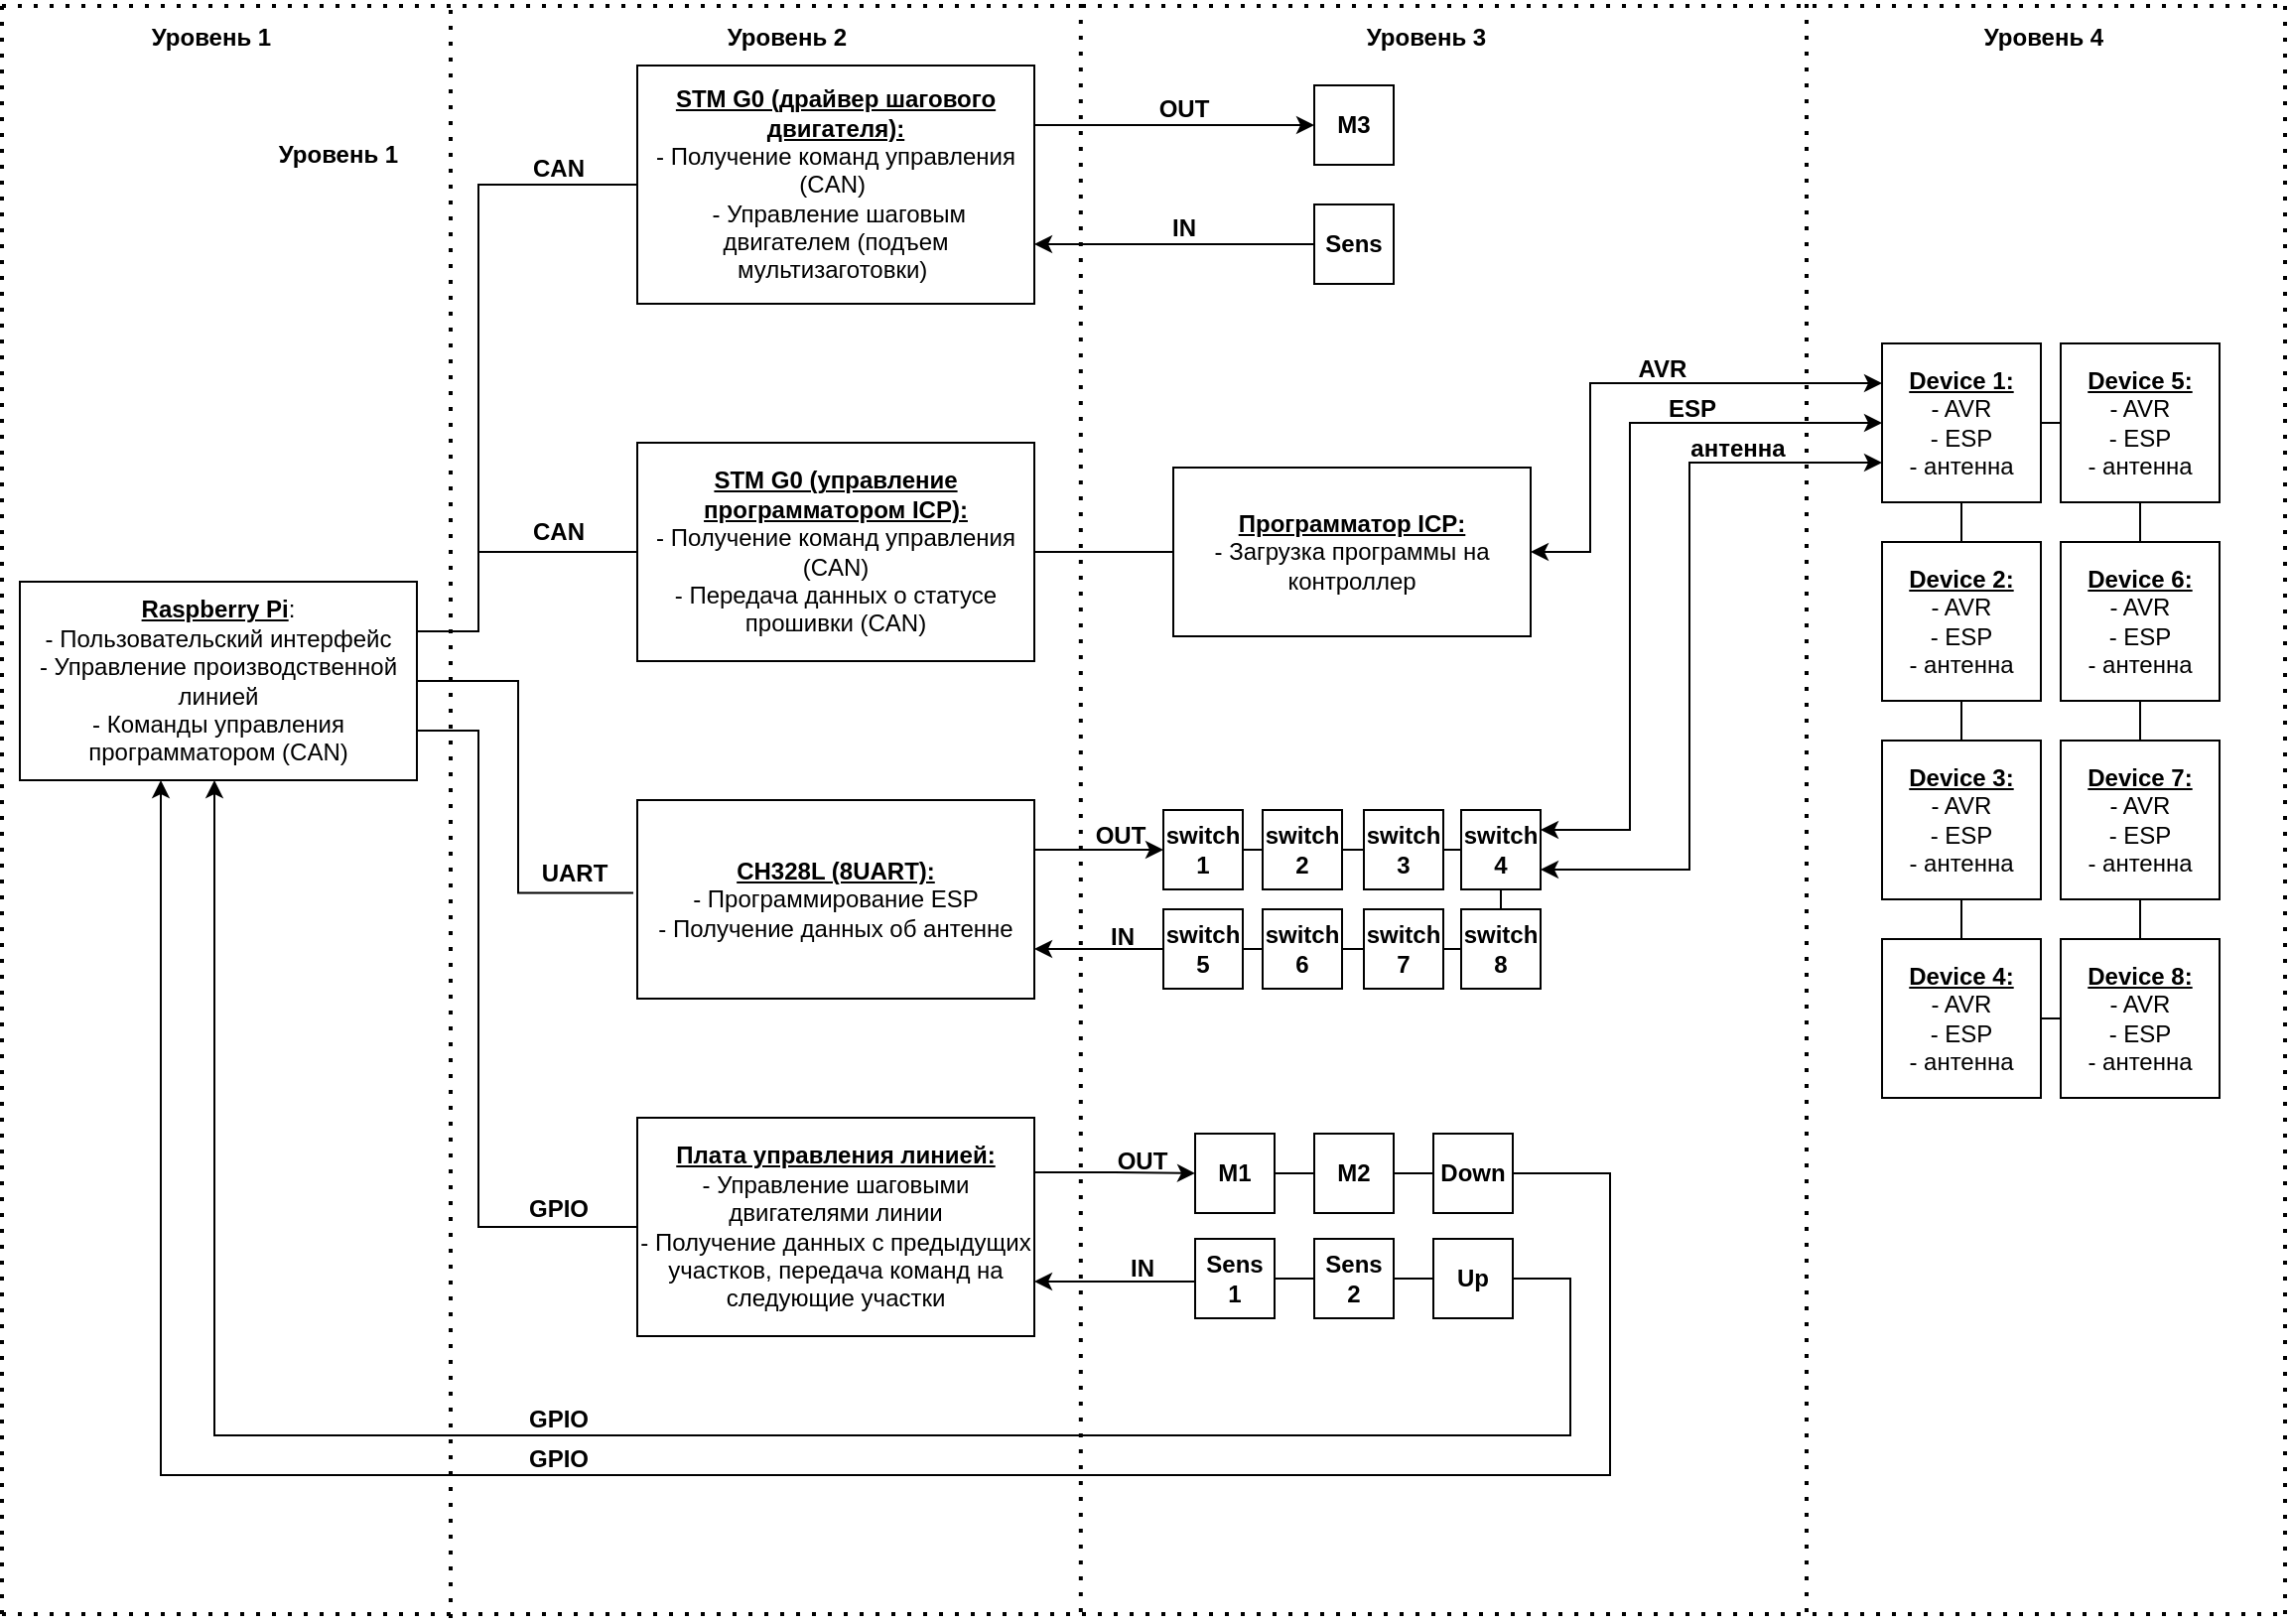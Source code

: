 <mxfile version="24.3.1" type="github">
  <diagram name="Страница — 1" id="FMfTdgro5tbyeO14SIyf">
    <mxGraphModel dx="1631" dy="931" grid="1" gridSize="10" guides="1" tooltips="1" connect="1" arrows="1" fold="1" page="1" pageScale="1" pageWidth="1169" pageHeight="827" math="0" shadow="0">
      <root>
        <mxCell id="0" />
        <mxCell id="1" parent="0" />
        <mxCell id="ljvDQ73Js9TkoyDWwZD--116" style="edgeStyle=orthogonalEdgeStyle;rounded=0;orthogonalLoop=1;jettySize=auto;html=1;exitX=1;exitY=0.5;exitDx=0;exitDy=0;entryX=0;entryY=0.5;entryDx=0;entryDy=0;endArrow=none;endFill=0;" edge="1" parent="1" source="ljvDQ73Js9TkoyDWwZD--1" target="ljvDQ73Js9TkoyDWwZD--5">
          <mxGeometry relative="1" as="geometry" />
        </mxCell>
        <mxCell id="ljvDQ73Js9TkoyDWwZD--1" value="&lt;b&gt;&lt;u&gt;Device 1:&lt;/u&gt;&lt;/b&gt;&lt;br&gt;- AVR&lt;br&gt;- ESP&lt;br&gt;- антенна" style="whiteSpace=wrap;html=1;aspect=fixed;" vertex="1" parent="1">
          <mxGeometry x="957" y="180" width="80" height="80" as="geometry" />
        </mxCell>
        <mxCell id="ljvDQ73Js9TkoyDWwZD--123" style="edgeStyle=orthogonalEdgeStyle;rounded=0;orthogonalLoop=1;jettySize=auto;html=1;exitX=0.5;exitY=0;exitDx=0;exitDy=0;entryX=0.5;entryY=1;entryDx=0;entryDy=0;endArrow=none;endFill=0;" edge="1" parent="1" source="ljvDQ73Js9TkoyDWwZD--2" target="ljvDQ73Js9TkoyDWwZD--1">
          <mxGeometry relative="1" as="geometry" />
        </mxCell>
        <mxCell id="ljvDQ73Js9TkoyDWwZD--2" value="&lt;b&gt;&lt;u&gt;Device 2:&lt;/u&gt;&lt;/b&gt;&lt;br&gt;- AVR&lt;br&gt;- ESP&lt;br&gt;- антенна" style="whiteSpace=wrap;html=1;aspect=fixed;" vertex="1" parent="1">
          <mxGeometry x="957" y="280" width="80" height="80" as="geometry" />
        </mxCell>
        <mxCell id="ljvDQ73Js9TkoyDWwZD--122" style="edgeStyle=orthogonalEdgeStyle;rounded=0;orthogonalLoop=1;jettySize=auto;html=1;exitX=0.5;exitY=0;exitDx=0;exitDy=0;entryX=0.5;entryY=1;entryDx=0;entryDy=0;endArrow=none;endFill=0;" edge="1" parent="1" source="ljvDQ73Js9TkoyDWwZD--3" target="ljvDQ73Js9TkoyDWwZD--2">
          <mxGeometry relative="1" as="geometry" />
        </mxCell>
        <mxCell id="ljvDQ73Js9TkoyDWwZD--3" value="&lt;b&gt;&lt;u&gt;Device 3:&lt;/u&gt;&lt;/b&gt;&lt;br&gt;- AVR&lt;br&gt;- ESP&lt;br&gt;- антенна" style="whiteSpace=wrap;html=1;aspect=fixed;" vertex="1" parent="1">
          <mxGeometry x="957" y="380" width="80" height="80" as="geometry" />
        </mxCell>
        <mxCell id="ljvDQ73Js9TkoyDWwZD--121" style="edgeStyle=orthogonalEdgeStyle;rounded=0;orthogonalLoop=1;jettySize=auto;html=1;exitX=0.5;exitY=0;exitDx=0;exitDy=0;entryX=0.5;entryY=1;entryDx=0;entryDy=0;endArrow=none;endFill=0;" edge="1" parent="1" source="ljvDQ73Js9TkoyDWwZD--4" target="ljvDQ73Js9TkoyDWwZD--3">
          <mxGeometry relative="1" as="geometry" />
        </mxCell>
        <mxCell id="ljvDQ73Js9TkoyDWwZD--4" value="&lt;b&gt;&lt;u&gt;Device 4:&lt;/u&gt;&lt;/b&gt;&lt;br&gt;- AVR&lt;br&gt;- ESP&lt;br&gt;- антенна" style="whiteSpace=wrap;html=1;aspect=fixed;" vertex="1" parent="1">
          <mxGeometry x="957" y="480" width="80" height="80" as="geometry" />
        </mxCell>
        <mxCell id="ljvDQ73Js9TkoyDWwZD--117" style="edgeStyle=orthogonalEdgeStyle;rounded=0;orthogonalLoop=1;jettySize=auto;html=1;exitX=0.5;exitY=1;exitDx=0;exitDy=0;entryX=0.5;entryY=0;entryDx=0;entryDy=0;endArrow=none;endFill=0;" edge="1" parent="1" source="ljvDQ73Js9TkoyDWwZD--5" target="ljvDQ73Js9TkoyDWwZD--6">
          <mxGeometry relative="1" as="geometry" />
        </mxCell>
        <mxCell id="ljvDQ73Js9TkoyDWwZD--5" value="&lt;b&gt;&lt;u&gt;Device 5:&lt;/u&gt;&lt;/b&gt;&lt;br&gt;- AVR&lt;br&gt;- ESP&lt;br&gt;- антенна" style="whiteSpace=wrap;html=1;aspect=fixed;" vertex="1" parent="1">
          <mxGeometry x="1047" y="180" width="80" height="80" as="geometry" />
        </mxCell>
        <mxCell id="ljvDQ73Js9TkoyDWwZD--118" style="edgeStyle=orthogonalEdgeStyle;rounded=0;orthogonalLoop=1;jettySize=auto;html=1;exitX=0.5;exitY=1;exitDx=0;exitDy=0;entryX=0.5;entryY=0;entryDx=0;entryDy=0;endArrow=none;endFill=0;" edge="1" parent="1" source="ljvDQ73Js9TkoyDWwZD--6" target="ljvDQ73Js9TkoyDWwZD--7">
          <mxGeometry relative="1" as="geometry" />
        </mxCell>
        <mxCell id="ljvDQ73Js9TkoyDWwZD--6" value="&lt;b&gt;&lt;u&gt;Device 6:&lt;/u&gt;&lt;/b&gt;&lt;br&gt;- AVR&lt;br&gt;- ESP&lt;br&gt;- антенна" style="whiteSpace=wrap;html=1;aspect=fixed;" vertex="1" parent="1">
          <mxGeometry x="1047" y="280" width="80" height="80" as="geometry" />
        </mxCell>
        <mxCell id="ljvDQ73Js9TkoyDWwZD--119" style="edgeStyle=orthogonalEdgeStyle;rounded=0;orthogonalLoop=1;jettySize=auto;html=1;exitX=0.5;exitY=1;exitDx=0;exitDy=0;entryX=0.5;entryY=0;entryDx=0;entryDy=0;endArrow=none;endFill=0;" edge="1" parent="1" source="ljvDQ73Js9TkoyDWwZD--7" target="ljvDQ73Js9TkoyDWwZD--8">
          <mxGeometry relative="1" as="geometry" />
        </mxCell>
        <mxCell id="ljvDQ73Js9TkoyDWwZD--7" value="&lt;b&gt;&lt;u&gt;Device 7:&lt;/u&gt;&lt;/b&gt;&lt;br&gt;- AVR&lt;br&gt;- ESP&lt;br&gt;- антенна" style="whiteSpace=wrap;html=1;aspect=fixed;" vertex="1" parent="1">
          <mxGeometry x="1047" y="380" width="80" height="80" as="geometry" />
        </mxCell>
        <mxCell id="ljvDQ73Js9TkoyDWwZD--120" style="edgeStyle=orthogonalEdgeStyle;rounded=0;orthogonalLoop=1;jettySize=auto;html=1;exitX=0;exitY=0.5;exitDx=0;exitDy=0;entryX=1;entryY=0.5;entryDx=0;entryDy=0;endArrow=none;endFill=0;" edge="1" parent="1" source="ljvDQ73Js9TkoyDWwZD--8" target="ljvDQ73Js9TkoyDWwZD--4">
          <mxGeometry relative="1" as="geometry" />
        </mxCell>
        <mxCell id="ljvDQ73Js9TkoyDWwZD--8" value="&lt;b&gt;&lt;u&gt;Device 8:&lt;/u&gt;&lt;/b&gt;&lt;br&gt;- AVR&lt;br&gt;- ESP&lt;br&gt;- антенна" style="whiteSpace=wrap;html=1;aspect=fixed;" vertex="1" parent="1">
          <mxGeometry x="1047" y="480" width="80" height="80" as="geometry" />
        </mxCell>
        <mxCell id="ljvDQ73Js9TkoyDWwZD--132" style="edgeStyle=orthogonalEdgeStyle;rounded=0;orthogonalLoop=1;jettySize=auto;html=1;exitX=1;exitY=0.25;exitDx=0;exitDy=0;endArrow=none;endFill=0;entryX=0;entryY=0.5;entryDx=0;entryDy=0;" edge="1" parent="1" source="ljvDQ73Js9TkoyDWwZD--9" target="ljvDQ73Js9TkoyDWwZD--10">
          <mxGeometry relative="1" as="geometry">
            <mxPoint x="250" y="180" as="targetPoint" />
            <Array as="points">
              <mxPoint x="250" y="325" />
              <mxPoint x="250" y="100" />
            </Array>
          </mxGeometry>
        </mxCell>
        <mxCell id="ljvDQ73Js9TkoyDWwZD--133" style="edgeStyle=orthogonalEdgeStyle;rounded=0;orthogonalLoop=1;jettySize=auto;html=1;exitX=1;exitY=0.25;exitDx=0;exitDy=0;entryX=0;entryY=0.5;entryDx=0;entryDy=0;endArrow=none;endFill=0;" edge="1" parent="1" source="ljvDQ73Js9TkoyDWwZD--9" target="ljvDQ73Js9TkoyDWwZD--11">
          <mxGeometry relative="1" as="geometry">
            <Array as="points">
              <mxPoint x="250" y="325" />
              <mxPoint x="250" y="285" />
            </Array>
          </mxGeometry>
        </mxCell>
        <mxCell id="ljvDQ73Js9TkoyDWwZD--9" value="&lt;b&gt;&lt;u&gt;Raspberry Pi&lt;/u&gt;&lt;/b&gt;:&lt;br&gt;- Пользовательский интерфейс&lt;br&gt;- Управление производственной линией&lt;br&gt;- Команды управления программатором (CAN)" style="rounded=0;whiteSpace=wrap;html=1;" vertex="1" parent="1">
          <mxGeometry x="19" y="300" width="200" height="100" as="geometry" />
        </mxCell>
        <mxCell id="ljvDQ73Js9TkoyDWwZD--83" style="edgeStyle=orthogonalEdgeStyle;rounded=0;orthogonalLoop=1;jettySize=auto;html=1;exitX=1;exitY=0.25;exitDx=0;exitDy=0;" edge="1" parent="1" source="ljvDQ73Js9TkoyDWwZD--10" target="ljvDQ73Js9TkoyDWwZD--81">
          <mxGeometry relative="1" as="geometry" />
        </mxCell>
        <mxCell id="ljvDQ73Js9TkoyDWwZD--10" value="&lt;b&gt;&lt;u&gt;STM G0 (драйвер шагового двигателя):&lt;/u&gt;&lt;/b&gt;&lt;div&gt;- Получение команд управления (CAN)&amp;nbsp;&lt;/div&gt;&lt;div&gt;&amp;nbsp;- Управление шаговым двигателем (подъем мультизаготовки)&amp;nbsp;&lt;/div&gt;" style="rounded=0;whiteSpace=wrap;html=1;" vertex="1" parent="1">
          <mxGeometry x="330" y="40" width="200" height="120" as="geometry" />
        </mxCell>
        <mxCell id="ljvDQ73Js9TkoyDWwZD--58" style="edgeStyle=orthogonalEdgeStyle;rounded=0;orthogonalLoop=1;jettySize=auto;html=1;exitX=1;exitY=0.5;exitDx=0;exitDy=0;entryX=0;entryY=0.5;entryDx=0;entryDy=0;endArrow=none;endFill=0;" edge="1" parent="1" source="ljvDQ73Js9TkoyDWwZD--11" target="ljvDQ73Js9TkoyDWwZD--57">
          <mxGeometry relative="1" as="geometry" />
        </mxCell>
        <mxCell id="ljvDQ73Js9TkoyDWwZD--11" value="&lt;b&gt;&lt;u&gt;STM G0 (управление программатором ICP):&lt;/u&gt;&lt;/b&gt;&lt;div&gt;- Получение команд управления (CAN)&lt;/div&gt;&lt;div&gt;- Передача данных о статусе прошивки (CAN)&lt;/div&gt;" style="rounded=0;whiteSpace=wrap;html=1;" vertex="1" parent="1">
          <mxGeometry x="330" y="230" width="200" height="110" as="geometry" />
        </mxCell>
        <mxCell id="ljvDQ73Js9TkoyDWwZD--98" style="edgeStyle=orthogonalEdgeStyle;rounded=0;orthogonalLoop=1;jettySize=auto;html=1;exitX=1;exitY=0.25;exitDx=0;exitDy=0;entryX=0;entryY=0.5;entryDx=0;entryDy=0;" edge="1" parent="1" source="ljvDQ73Js9TkoyDWwZD--13" target="ljvDQ73Js9TkoyDWwZD--90">
          <mxGeometry relative="1" as="geometry" />
        </mxCell>
        <mxCell id="ljvDQ73Js9TkoyDWwZD--13" value="&lt;b&gt;&lt;u&gt;CH328L (8UART):&lt;/u&gt;&lt;/b&gt;&lt;div&gt;- Программирование ESP&lt;br&gt;- Получение данных об антенне&lt;/div&gt;" style="rounded=0;whiteSpace=wrap;html=1;" vertex="1" parent="1">
          <mxGeometry x="330" y="410" width="200" height="100" as="geometry" />
        </mxCell>
        <mxCell id="ljvDQ73Js9TkoyDWwZD--68" style="edgeStyle=orthogonalEdgeStyle;rounded=0;orthogonalLoop=1;jettySize=auto;html=1;exitX=1;exitY=0.75;exitDx=0;exitDy=0;endArrow=none;endFill=0;startArrow=classic;startFill=1;" edge="1" parent="1" source="ljvDQ73Js9TkoyDWwZD--14" target="ljvDQ73Js9TkoyDWwZD--61">
          <mxGeometry relative="1" as="geometry">
            <Array as="points">
              <mxPoint x="570" y="653" />
              <mxPoint x="570" y="653" />
            </Array>
          </mxGeometry>
        </mxCell>
        <mxCell id="ljvDQ73Js9TkoyDWwZD--89" style="edgeStyle=orthogonalEdgeStyle;rounded=0;orthogonalLoop=1;jettySize=auto;html=1;exitX=1;exitY=0.25;exitDx=0;exitDy=0;" edge="1" parent="1" source="ljvDQ73Js9TkoyDWwZD--14" target="ljvDQ73Js9TkoyDWwZD--59">
          <mxGeometry relative="1" as="geometry" />
        </mxCell>
        <mxCell id="ljvDQ73Js9TkoyDWwZD--14" value="&lt;b&gt;&lt;u&gt;Плата управления линией:&lt;/u&gt;&lt;/b&gt;&lt;div&gt;- Управление шаговыми двигателями линии&lt;br&gt;- Получение данных с предыдущих участков, передача команд на следующие участки&lt;/div&gt;" style="rounded=0;whiteSpace=wrap;html=1;" vertex="1" parent="1">
          <mxGeometry x="330" y="570" width="200" height="110" as="geometry" />
        </mxCell>
        <mxCell id="ljvDQ73Js9TkoyDWwZD--42" value="" style="edgeStyle=orthogonalEdgeStyle;rounded=0;orthogonalLoop=1;jettySize=auto;html=1;exitX=1;exitY=0.5;exitDx=0;exitDy=0;endArrow=none;endFill=0;entryX=-0.01;entryY=0.468;entryDx=0;entryDy=0;entryPerimeter=0;" edge="1" parent="1" source="ljvDQ73Js9TkoyDWwZD--9" target="ljvDQ73Js9TkoyDWwZD--13">
          <mxGeometry relative="1" as="geometry">
            <mxPoint x="220" y="375" as="sourcePoint" />
            <mxPoint x="330" y="450" as="targetPoint" />
            <Array as="points">
              <mxPoint x="270" y="350" />
              <mxPoint x="270" y="457" />
            </Array>
          </mxGeometry>
        </mxCell>
        <mxCell id="ljvDQ73Js9TkoyDWwZD--55" value="" style="edgeStyle=orthogonalEdgeStyle;rounded=0;orthogonalLoop=1;jettySize=auto;html=1;exitX=1;exitY=0.75;exitDx=0;exitDy=0;entryX=0;entryY=0.5;entryDx=0;entryDy=0;endArrow=none;endFill=0;" edge="1" parent="1" source="ljvDQ73Js9TkoyDWwZD--9" target="ljvDQ73Js9TkoyDWwZD--14">
          <mxGeometry relative="1" as="geometry">
            <mxPoint x="210" y="375" as="sourcePoint" />
            <mxPoint x="250" y="625" as="targetPoint" />
            <Array as="points">
              <mxPoint x="250" y="375" />
              <mxPoint x="250" y="625" />
            </Array>
          </mxGeometry>
        </mxCell>
        <mxCell id="ljvDQ73Js9TkoyDWwZD--109" style="edgeStyle=orthogonalEdgeStyle;rounded=0;orthogonalLoop=1;jettySize=auto;html=1;exitX=1;exitY=0.5;exitDx=0;exitDy=0;entryX=0;entryY=0.25;entryDx=0;entryDy=0;startArrow=classic;startFill=1;" edge="1" parent="1" source="ljvDQ73Js9TkoyDWwZD--57" target="ljvDQ73Js9TkoyDWwZD--1">
          <mxGeometry relative="1" as="geometry">
            <Array as="points">
              <mxPoint x="810" y="285" />
              <mxPoint x="810" y="200" />
            </Array>
          </mxGeometry>
        </mxCell>
        <mxCell id="ljvDQ73Js9TkoyDWwZD--57" value="&lt;b style=&quot;text-decoration-line: underline;&quot;&gt;Программатор ICP:&lt;/b&gt;&lt;br&gt;- Загрузка программы на контроллер" style="rounded=0;whiteSpace=wrap;html=1;" vertex="1" parent="1">
          <mxGeometry x="600" y="242.5" width="180" height="85" as="geometry" />
        </mxCell>
        <mxCell id="ljvDQ73Js9TkoyDWwZD--66" style="edgeStyle=orthogonalEdgeStyle;rounded=0;orthogonalLoop=1;jettySize=auto;html=1;exitX=1;exitY=0.5;exitDx=0;exitDy=0;entryX=0;entryY=0.5;entryDx=0;entryDy=0;endArrow=none;endFill=0;" edge="1" parent="1" source="ljvDQ73Js9TkoyDWwZD--59" target="ljvDQ73Js9TkoyDWwZD--60">
          <mxGeometry relative="1" as="geometry" />
        </mxCell>
        <mxCell id="ljvDQ73Js9TkoyDWwZD--59" value="&lt;b&gt;M1&lt;/b&gt;" style="whiteSpace=wrap;html=1;aspect=fixed;" vertex="1" parent="1">
          <mxGeometry x="611" y="578" width="40" height="40" as="geometry" />
        </mxCell>
        <mxCell id="ljvDQ73Js9TkoyDWwZD--67" style="edgeStyle=orthogonalEdgeStyle;rounded=0;orthogonalLoop=1;jettySize=auto;html=1;exitX=1;exitY=0.5;exitDx=0;exitDy=0;entryX=0;entryY=0.5;entryDx=0;entryDy=0;endArrow=none;endFill=0;" edge="1" parent="1" source="ljvDQ73Js9TkoyDWwZD--60" target="ljvDQ73Js9TkoyDWwZD--64">
          <mxGeometry relative="1" as="geometry" />
        </mxCell>
        <mxCell id="ljvDQ73Js9TkoyDWwZD--60" value="&lt;b&gt;M2&lt;/b&gt;" style="whiteSpace=wrap;html=1;aspect=fixed;" vertex="1" parent="1">
          <mxGeometry x="671" y="578" width="40" height="40" as="geometry" />
        </mxCell>
        <mxCell id="ljvDQ73Js9TkoyDWwZD--69" style="edgeStyle=orthogonalEdgeStyle;rounded=0;orthogonalLoop=1;jettySize=auto;html=1;exitX=1;exitY=0.5;exitDx=0;exitDy=0;entryX=0;entryY=0.5;entryDx=0;entryDy=0;endArrow=none;endFill=0;" edge="1" parent="1" source="ljvDQ73Js9TkoyDWwZD--61" target="ljvDQ73Js9TkoyDWwZD--62">
          <mxGeometry relative="1" as="geometry" />
        </mxCell>
        <mxCell id="ljvDQ73Js9TkoyDWwZD--61" value="&lt;b&gt;Sens 1&lt;/b&gt;" style="whiteSpace=wrap;html=1;aspect=fixed;" vertex="1" parent="1">
          <mxGeometry x="611" y="631" width="40" height="40" as="geometry" />
        </mxCell>
        <mxCell id="ljvDQ73Js9TkoyDWwZD--70" style="edgeStyle=orthogonalEdgeStyle;rounded=0;orthogonalLoop=1;jettySize=auto;html=1;exitX=1;exitY=0.5;exitDx=0;exitDy=0;entryX=0;entryY=0.5;entryDx=0;entryDy=0;endArrow=none;endFill=0;" edge="1" parent="1" source="ljvDQ73Js9TkoyDWwZD--62" target="ljvDQ73Js9TkoyDWwZD--63">
          <mxGeometry relative="1" as="geometry" />
        </mxCell>
        <mxCell id="ljvDQ73Js9TkoyDWwZD--62" value="&lt;b&gt;Sens 2&lt;/b&gt;" style="whiteSpace=wrap;html=1;aspect=fixed;" vertex="1" parent="1">
          <mxGeometry x="671" y="631" width="40" height="40" as="geometry" />
        </mxCell>
        <mxCell id="ljvDQ73Js9TkoyDWwZD--125" style="edgeStyle=orthogonalEdgeStyle;rounded=0;orthogonalLoop=1;jettySize=auto;html=1;exitX=1;exitY=0.5;exitDx=0;exitDy=0;" edge="1" parent="1" source="ljvDQ73Js9TkoyDWwZD--63">
          <mxGeometry relative="1" as="geometry">
            <mxPoint x="117" y="400" as="targetPoint" />
            <Array as="points">
              <mxPoint x="800" y="651" />
              <mxPoint x="800" y="730" />
              <mxPoint x="117" y="730" />
            </Array>
          </mxGeometry>
        </mxCell>
        <mxCell id="ljvDQ73Js9TkoyDWwZD--63" value="&lt;b&gt;Up&lt;/b&gt;" style="whiteSpace=wrap;html=1;aspect=fixed;" vertex="1" parent="1">
          <mxGeometry x="731" y="631" width="40" height="40" as="geometry" />
        </mxCell>
        <mxCell id="ljvDQ73Js9TkoyDWwZD--64" value="&lt;b&gt;Down&lt;/b&gt;" style="whiteSpace=wrap;html=1;aspect=fixed;" vertex="1" parent="1">
          <mxGeometry x="731" y="578" width="40" height="40" as="geometry" />
        </mxCell>
        <mxCell id="ljvDQ73Js9TkoyDWwZD--72" value="&lt;b&gt;OUT&lt;/b&gt;" style="text;html=1;align=center;verticalAlign=middle;resizable=0;points=[];autosize=1;strokeColor=none;fillColor=none;" vertex="1" parent="1">
          <mxGeometry x="559" y="577" width="50" height="30" as="geometry" />
        </mxCell>
        <mxCell id="ljvDQ73Js9TkoyDWwZD--76" value="&lt;b&gt;Уровень 1&lt;/b&gt;" style="text;html=1;align=center;verticalAlign=middle;resizable=0;points=[];autosize=1;strokeColor=none;fillColor=none;" vertex="1" parent="1">
          <mxGeometry x="75" y="11" width="80" height="30" as="geometry" />
        </mxCell>
        <mxCell id="ljvDQ73Js9TkoyDWwZD--79" value="&lt;b&gt;Уровень 3&lt;/b&gt;" style="text;html=1;align=center;verticalAlign=middle;resizable=0;points=[];autosize=1;strokeColor=none;fillColor=none;" vertex="1" parent="1">
          <mxGeometry x="687" y="11" width="80" height="30" as="geometry" />
        </mxCell>
        <mxCell id="ljvDQ73Js9TkoyDWwZD--80" value="&lt;b&gt;Уровень 4&lt;/b&gt;" style="text;html=1;align=center;verticalAlign=middle;resizable=0;points=[];autosize=1;strokeColor=none;fillColor=none;" vertex="1" parent="1">
          <mxGeometry x="998" y="11" width="80" height="30" as="geometry" />
        </mxCell>
        <mxCell id="ljvDQ73Js9TkoyDWwZD--81" value="&lt;b&gt;M3&lt;/b&gt;" style="whiteSpace=wrap;html=1;aspect=fixed;" vertex="1" parent="1">
          <mxGeometry x="671" y="50" width="40" height="40" as="geometry" />
        </mxCell>
        <mxCell id="ljvDQ73Js9TkoyDWwZD--85" style="edgeStyle=orthogonalEdgeStyle;rounded=0;orthogonalLoop=1;jettySize=auto;html=1;exitX=0;exitY=0.5;exitDx=0;exitDy=0;entryX=1;entryY=0.75;entryDx=0;entryDy=0;" edge="1" parent="1" source="ljvDQ73Js9TkoyDWwZD--82" target="ljvDQ73Js9TkoyDWwZD--10">
          <mxGeometry relative="1" as="geometry" />
        </mxCell>
        <mxCell id="ljvDQ73Js9TkoyDWwZD--82" value="&lt;b&gt;Sens&lt;/b&gt;" style="whiteSpace=wrap;html=1;aspect=fixed;" vertex="1" parent="1">
          <mxGeometry x="671" y="110" width="40" height="40" as="geometry" />
        </mxCell>
        <mxCell id="ljvDQ73Js9TkoyDWwZD--86" value="&lt;b&gt;OUT&lt;/b&gt;" style="text;html=1;align=center;verticalAlign=middle;resizable=0;points=[];autosize=1;strokeColor=none;fillColor=none;" vertex="1" parent="1">
          <mxGeometry x="580" y="47" width="50" height="30" as="geometry" />
        </mxCell>
        <mxCell id="ljvDQ73Js9TkoyDWwZD--87" value="&lt;b&gt;IN&lt;/b&gt;" style="text;html=1;align=center;verticalAlign=middle;resizable=0;points=[];autosize=1;strokeColor=none;fillColor=none;" vertex="1" parent="1">
          <mxGeometry x="585" y="107" width="40" height="30" as="geometry" />
        </mxCell>
        <mxCell id="ljvDQ73Js9TkoyDWwZD--99" style="edgeStyle=orthogonalEdgeStyle;rounded=0;orthogonalLoop=1;jettySize=auto;html=1;exitX=1;exitY=0.5;exitDx=0;exitDy=0;entryX=0;entryY=0.5;entryDx=0;entryDy=0;endArrow=none;endFill=0;" edge="1" parent="1" source="ljvDQ73Js9TkoyDWwZD--90" target="ljvDQ73Js9TkoyDWwZD--91">
          <mxGeometry relative="1" as="geometry" />
        </mxCell>
        <mxCell id="ljvDQ73Js9TkoyDWwZD--90" value="&lt;b&gt;switch 1&lt;/b&gt;" style="whiteSpace=wrap;html=1;aspect=fixed;" vertex="1" parent="1">
          <mxGeometry x="595" y="415" width="40" height="40" as="geometry" />
        </mxCell>
        <mxCell id="ljvDQ73Js9TkoyDWwZD--100" style="edgeStyle=orthogonalEdgeStyle;rounded=0;orthogonalLoop=1;jettySize=auto;html=1;exitX=1;exitY=0.5;exitDx=0;exitDy=0;entryX=0;entryY=0.5;entryDx=0;entryDy=0;endArrow=none;endFill=0;" edge="1" parent="1" source="ljvDQ73Js9TkoyDWwZD--91" target="ljvDQ73Js9TkoyDWwZD--92">
          <mxGeometry relative="1" as="geometry" />
        </mxCell>
        <mxCell id="ljvDQ73Js9TkoyDWwZD--91" value="&lt;b&gt;switch 2&lt;/b&gt;" style="whiteSpace=wrap;html=1;aspect=fixed;" vertex="1" parent="1">
          <mxGeometry x="645" y="415" width="40" height="40" as="geometry" />
        </mxCell>
        <mxCell id="ljvDQ73Js9TkoyDWwZD--101" style="edgeStyle=orthogonalEdgeStyle;rounded=0;orthogonalLoop=1;jettySize=auto;html=1;exitX=1;exitY=0.5;exitDx=0;exitDy=0;entryX=0;entryY=0.5;entryDx=0;entryDy=0;endArrow=none;endFill=0;" edge="1" parent="1" source="ljvDQ73Js9TkoyDWwZD--92" target="ljvDQ73Js9TkoyDWwZD--96">
          <mxGeometry relative="1" as="geometry" />
        </mxCell>
        <mxCell id="ljvDQ73Js9TkoyDWwZD--92" value="&lt;b&gt;switch 3&lt;/b&gt;" style="whiteSpace=wrap;html=1;aspect=fixed;" vertex="1" parent="1">
          <mxGeometry x="696" y="415" width="40" height="40" as="geometry" />
        </mxCell>
        <mxCell id="ljvDQ73Js9TkoyDWwZD--106" style="edgeStyle=orthogonalEdgeStyle;rounded=0;orthogonalLoop=1;jettySize=auto;html=1;exitX=0;exitY=0.5;exitDx=0;exitDy=0;entryX=1;entryY=0.75;entryDx=0;entryDy=0;" edge="1" parent="1" source="ljvDQ73Js9TkoyDWwZD--93" target="ljvDQ73Js9TkoyDWwZD--13">
          <mxGeometry relative="1" as="geometry" />
        </mxCell>
        <mxCell id="ljvDQ73Js9TkoyDWwZD--93" value="&lt;b&gt;switch 5&lt;/b&gt;" style="whiteSpace=wrap;html=1;aspect=fixed;" vertex="1" parent="1">
          <mxGeometry x="595" y="465" width="40" height="40" as="geometry" />
        </mxCell>
        <mxCell id="ljvDQ73Js9TkoyDWwZD--105" style="edgeStyle=orthogonalEdgeStyle;rounded=0;orthogonalLoop=1;jettySize=auto;html=1;exitX=0;exitY=0.5;exitDx=0;exitDy=0;entryX=1;entryY=0.5;entryDx=0;entryDy=0;endArrow=none;endFill=0;" edge="1" parent="1" source="ljvDQ73Js9TkoyDWwZD--94" target="ljvDQ73Js9TkoyDWwZD--93">
          <mxGeometry relative="1" as="geometry" />
        </mxCell>
        <mxCell id="ljvDQ73Js9TkoyDWwZD--94" value="&lt;b&gt;switch 6&lt;/b&gt;" style="whiteSpace=wrap;html=1;aspect=fixed;" vertex="1" parent="1">
          <mxGeometry x="645" y="465" width="40" height="40" as="geometry" />
        </mxCell>
        <mxCell id="ljvDQ73Js9TkoyDWwZD--104" style="edgeStyle=orthogonalEdgeStyle;rounded=0;orthogonalLoop=1;jettySize=auto;html=1;exitX=0;exitY=0.5;exitDx=0;exitDy=0;entryX=1;entryY=0.5;entryDx=0;entryDy=0;endArrow=none;endFill=0;" edge="1" parent="1" source="ljvDQ73Js9TkoyDWwZD--95" target="ljvDQ73Js9TkoyDWwZD--94">
          <mxGeometry relative="1" as="geometry" />
        </mxCell>
        <mxCell id="ljvDQ73Js9TkoyDWwZD--95" value="&lt;b&gt;switch 7&lt;/b&gt;" style="whiteSpace=wrap;html=1;aspect=fixed;" vertex="1" parent="1">
          <mxGeometry x="696" y="465" width="40" height="40" as="geometry" />
        </mxCell>
        <mxCell id="ljvDQ73Js9TkoyDWwZD--102" style="edgeStyle=orthogonalEdgeStyle;rounded=0;orthogonalLoop=1;jettySize=auto;html=1;exitX=0.5;exitY=1;exitDx=0;exitDy=0;entryX=0.5;entryY=0;entryDx=0;entryDy=0;endArrow=none;endFill=0;" edge="1" parent="1" source="ljvDQ73Js9TkoyDWwZD--96" target="ljvDQ73Js9TkoyDWwZD--97">
          <mxGeometry relative="1" as="geometry" />
        </mxCell>
        <mxCell id="ljvDQ73Js9TkoyDWwZD--110" style="edgeStyle=orthogonalEdgeStyle;rounded=0;orthogonalLoop=1;jettySize=auto;html=1;exitX=1;exitY=0.25;exitDx=0;exitDy=0;entryX=0;entryY=0.5;entryDx=0;entryDy=0;startArrow=classic;startFill=1;" edge="1" parent="1" source="ljvDQ73Js9TkoyDWwZD--96" target="ljvDQ73Js9TkoyDWwZD--1">
          <mxGeometry relative="1" as="geometry">
            <Array as="points">
              <mxPoint x="830" y="425" />
              <mxPoint x="830" y="220" />
            </Array>
          </mxGeometry>
        </mxCell>
        <mxCell id="ljvDQ73Js9TkoyDWwZD--111" style="edgeStyle=orthogonalEdgeStyle;rounded=0;orthogonalLoop=1;jettySize=auto;html=1;exitX=1;exitY=0.75;exitDx=0;exitDy=0;entryX=0;entryY=0.75;entryDx=0;entryDy=0;startArrow=classic;startFill=1;" edge="1" parent="1" source="ljvDQ73Js9TkoyDWwZD--96" target="ljvDQ73Js9TkoyDWwZD--1">
          <mxGeometry relative="1" as="geometry">
            <mxPoint x="880" y="290" as="targetPoint" />
            <Array as="points">
              <mxPoint x="860" y="445" />
              <mxPoint x="860" y="240" />
            </Array>
          </mxGeometry>
        </mxCell>
        <mxCell id="ljvDQ73Js9TkoyDWwZD--96" value="&lt;b&gt;switch 4&lt;/b&gt;" style="whiteSpace=wrap;html=1;aspect=fixed;" vertex="1" parent="1">
          <mxGeometry x="745" y="415" width="40" height="40" as="geometry" />
        </mxCell>
        <mxCell id="ljvDQ73Js9TkoyDWwZD--103" style="edgeStyle=orthogonalEdgeStyle;rounded=0;orthogonalLoop=1;jettySize=auto;html=1;exitX=0;exitY=0.5;exitDx=0;exitDy=0;entryX=1;entryY=0.5;entryDx=0;entryDy=0;endArrow=none;endFill=0;" edge="1" parent="1" source="ljvDQ73Js9TkoyDWwZD--97" target="ljvDQ73Js9TkoyDWwZD--95">
          <mxGeometry relative="1" as="geometry" />
        </mxCell>
        <mxCell id="ljvDQ73Js9TkoyDWwZD--97" value="&lt;b&gt;switch 8&lt;/b&gt;" style="whiteSpace=wrap;html=1;aspect=fixed;" vertex="1" parent="1">
          <mxGeometry x="745" y="465" width="40" height="40" as="geometry" />
        </mxCell>
        <mxCell id="ljvDQ73Js9TkoyDWwZD--107" value="&lt;b&gt;OUT&lt;/b&gt;" style="text;html=1;align=center;verticalAlign=middle;resizable=0;points=[];autosize=1;strokeColor=none;fillColor=none;" vertex="1" parent="1">
          <mxGeometry x="548" y="413" width="50" height="30" as="geometry" />
        </mxCell>
        <mxCell id="ljvDQ73Js9TkoyDWwZD--108" value="&lt;b&gt;IN&lt;/b&gt;" style="text;html=1;align=center;verticalAlign=middle;resizable=0;points=[];autosize=1;strokeColor=none;fillColor=none;" vertex="1" parent="1">
          <mxGeometry x="554" y="464" width="40" height="30" as="geometry" />
        </mxCell>
        <mxCell id="ljvDQ73Js9TkoyDWwZD--112" value="&lt;b&gt;AVR&lt;/b&gt;" style="text;html=1;align=center;verticalAlign=middle;resizable=0;points=[];autosize=1;strokeColor=none;fillColor=none;" vertex="1" parent="1">
          <mxGeometry x="821" y="178" width="50" height="30" as="geometry" />
        </mxCell>
        <mxCell id="ljvDQ73Js9TkoyDWwZD--114" value="&lt;b&gt;ESP&lt;/b&gt;" style="text;html=1;align=center;verticalAlign=middle;resizable=0;points=[];autosize=1;strokeColor=none;fillColor=none;" vertex="1" parent="1">
          <mxGeometry x="836" y="198" width="50" height="30" as="geometry" />
        </mxCell>
        <mxCell id="ljvDQ73Js9TkoyDWwZD--115" value="&lt;b&gt;антенна&lt;/b&gt;" style="text;html=1;align=center;verticalAlign=middle;resizable=0;points=[];autosize=1;strokeColor=none;fillColor=none;" vertex="1" parent="1">
          <mxGeometry x="849" y="217.5" width="70" height="30" as="geometry" />
        </mxCell>
        <mxCell id="ljvDQ73Js9TkoyDWwZD--124" style="edgeStyle=orthogonalEdgeStyle;rounded=0;orthogonalLoop=1;jettySize=auto;html=1;exitX=1;exitY=0.5;exitDx=0;exitDy=0;" edge="1" parent="1" source="ljvDQ73Js9TkoyDWwZD--64">
          <mxGeometry relative="1" as="geometry">
            <mxPoint x="90" y="400" as="targetPoint" />
            <Array as="points">
              <mxPoint x="820" y="598" />
              <mxPoint x="820" y="750" />
              <mxPoint x="90" y="750" />
              <mxPoint x="90" y="402" />
            </Array>
          </mxGeometry>
        </mxCell>
        <mxCell id="ljvDQ73Js9TkoyDWwZD--127" value="&lt;b&gt;GPIO&lt;/b&gt;" style="text;html=1;align=center;verticalAlign=middle;resizable=0;points=[];autosize=1;strokeColor=none;fillColor=none;rotation=0;" vertex="1" parent="1">
          <mxGeometry x="265" y="707" width="50" height="30" as="geometry" />
        </mxCell>
        <mxCell id="ljvDQ73Js9TkoyDWwZD--129" value="&lt;b&gt;GPIO&lt;/b&gt;" style="text;html=1;align=center;verticalAlign=middle;resizable=0;points=[];autosize=1;strokeColor=none;fillColor=none;rotation=0;" vertex="1" parent="1">
          <mxGeometry x="265" y="727" width="50" height="30" as="geometry" />
        </mxCell>
        <mxCell id="ljvDQ73Js9TkoyDWwZD--130" value="&lt;b&gt;IN&lt;/b&gt;" style="text;html=1;align=center;verticalAlign=middle;resizable=0;points=[];autosize=1;strokeColor=none;fillColor=none;" vertex="1" parent="1">
          <mxGeometry x="564" y="631" width="40" height="30" as="geometry" />
        </mxCell>
        <mxCell id="ljvDQ73Js9TkoyDWwZD--131" value="" style="endArrow=none;dashed=1;html=1;dashPattern=1 3;strokeWidth=2;rounded=0;" edge="1" parent="1">
          <mxGeometry width="50" height="50" relative="1" as="geometry">
            <mxPoint x="10" y="820" as="sourcePoint" />
            <mxPoint x="10" y="10" as="targetPoint" />
          </mxGeometry>
        </mxCell>
        <mxCell id="ljvDQ73Js9TkoyDWwZD--134" value="" style="endArrow=none;dashed=1;html=1;dashPattern=1 3;strokeWidth=2;rounded=0;" edge="1" parent="1">
          <mxGeometry width="50" height="50" relative="1" as="geometry">
            <mxPoint x="10" y="10" as="sourcePoint" />
            <mxPoint x="1160" y="10" as="targetPoint" />
          </mxGeometry>
        </mxCell>
        <mxCell id="ljvDQ73Js9TkoyDWwZD--135" value="" style="endArrow=none;dashed=1;html=1;dashPattern=1 3;strokeWidth=2;rounded=0;" edge="1" parent="1">
          <mxGeometry width="50" height="50" relative="1" as="geometry">
            <mxPoint x="1160" y="820" as="sourcePoint" />
            <mxPoint x="1160" y="10" as="targetPoint" />
          </mxGeometry>
        </mxCell>
        <mxCell id="ljvDQ73Js9TkoyDWwZD--136" value="" style="endArrow=none;dashed=1;html=1;dashPattern=1 3;strokeWidth=2;rounded=0;" edge="1" parent="1">
          <mxGeometry width="50" height="50" relative="1" as="geometry">
            <mxPoint x="10" y="820" as="sourcePoint" />
            <mxPoint x="1160" y="820" as="targetPoint" />
          </mxGeometry>
        </mxCell>
        <mxCell id="ljvDQ73Js9TkoyDWwZD--137" value="" style="endArrow=none;dashed=1;html=1;dashPattern=1 3;strokeWidth=2;rounded=0;" edge="1" parent="1">
          <mxGeometry width="50" height="50" relative="1" as="geometry">
            <mxPoint x="236" y="822" as="sourcePoint" />
            <mxPoint x="236" y="11" as="targetPoint" />
          </mxGeometry>
        </mxCell>
        <mxCell id="ljvDQ73Js9TkoyDWwZD--139" value="&lt;b&gt;UART&lt;/b&gt;" style="text;html=1;align=center;verticalAlign=middle;resizable=0;points=[];autosize=1;strokeColor=none;fillColor=none;rotation=0;" vertex="1" parent="1">
          <mxGeometry x="268" y="432" width="60" height="30" as="geometry" />
        </mxCell>
        <mxCell id="ljvDQ73Js9TkoyDWwZD--140" value="&lt;b&gt;GPIO&lt;/b&gt;" style="text;html=1;align=center;verticalAlign=middle;resizable=0;points=[];autosize=1;strokeColor=none;fillColor=none;rotation=0;" vertex="1" parent="1">
          <mxGeometry x="265" y="601" width="50" height="30" as="geometry" />
        </mxCell>
        <mxCell id="ljvDQ73Js9TkoyDWwZD--141" value="&lt;b&gt;CAN&lt;/b&gt;" style="text;html=1;align=center;verticalAlign=middle;resizable=0;points=[];autosize=1;strokeColor=none;fillColor=none;rotation=0;" vertex="1" parent="1">
          <mxGeometry x="265" y="260" width="50" height="30" as="geometry" />
        </mxCell>
        <mxCell id="ljvDQ73Js9TkoyDWwZD--142" value="&lt;b&gt;CAN&lt;/b&gt;" style="text;html=1;align=center;verticalAlign=middle;resizable=0;points=[];autosize=1;strokeColor=none;fillColor=none;rotation=0;" vertex="1" parent="1">
          <mxGeometry x="265" y="77" width="50" height="30" as="geometry" />
        </mxCell>
        <mxCell id="ljvDQ73Js9TkoyDWwZD--144" value="" style="endArrow=none;dashed=1;html=1;dashPattern=1 3;strokeWidth=2;rounded=0;" edge="1" parent="1">
          <mxGeometry width="50" height="50" relative="1" as="geometry">
            <mxPoint x="553.41" y="819" as="sourcePoint" />
            <mxPoint x="553.41" y="8" as="targetPoint" />
          </mxGeometry>
        </mxCell>
        <mxCell id="ljvDQ73Js9TkoyDWwZD--145" value="" style="endArrow=none;dashed=1;html=1;dashPattern=1 3;strokeWidth=2;rounded=0;" edge="1" parent="1">
          <mxGeometry width="50" height="50" relative="1" as="geometry">
            <mxPoint x="919" y="819" as="sourcePoint" />
            <mxPoint x="919" y="8" as="targetPoint" />
          </mxGeometry>
        </mxCell>
        <mxCell id="ljvDQ73Js9TkoyDWwZD--146" value="&lt;b&gt;Уровень 1&lt;/b&gt;" style="text;html=1;align=center;verticalAlign=middle;resizable=0;points=[];autosize=1;strokeColor=none;fillColor=none;" vertex="1" parent="1">
          <mxGeometry x="139" y="70" width="80" height="30" as="geometry" />
        </mxCell>
        <mxCell id="ljvDQ73Js9TkoyDWwZD--147" value="&lt;b&gt;Уровень 2&lt;/b&gt;" style="text;html=1;align=center;verticalAlign=middle;resizable=0;points=[];autosize=1;strokeColor=none;fillColor=none;" vertex="1" parent="1">
          <mxGeometry x="365" y="11" width="80" height="30" as="geometry" />
        </mxCell>
      </root>
    </mxGraphModel>
  </diagram>
</mxfile>
